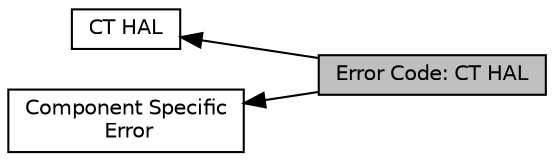 digraph "Error Code: CT HAL"
{
  edge [fontname="Helvetica",fontsize="10",labelfontname="Helvetica",labelfontsize="10"];
  node [fontname="Helvetica",fontsize="10",shape=record];
  rankdir=LR;
  Node0 [label="Error Code: CT HAL",height=0.2,width=0.4,color="black", fillcolor="grey75", style="filled", fontcolor="black"];
  Node2 [label="CT HAL",height=0.2,width=0.4,color="black", fillcolor="white", style="filled",URL="$d0/db5/group__phhal_ct.html",tooltip="The Contact Interface (HAL) APIs. "];
  Node1 [label="Component Specific\l Error",height=0.2,width=0.4,color="black", fillcolor="white", style="filled",URL="$de/dea/group__grp__comp_specific_error.html",tooltip="Component specific Error Codes. "];
  Node1->Node0 [shape=plaintext, dir="back", style="solid"];
  Node2->Node0 [shape=plaintext, dir="back", style="solid"];
}
